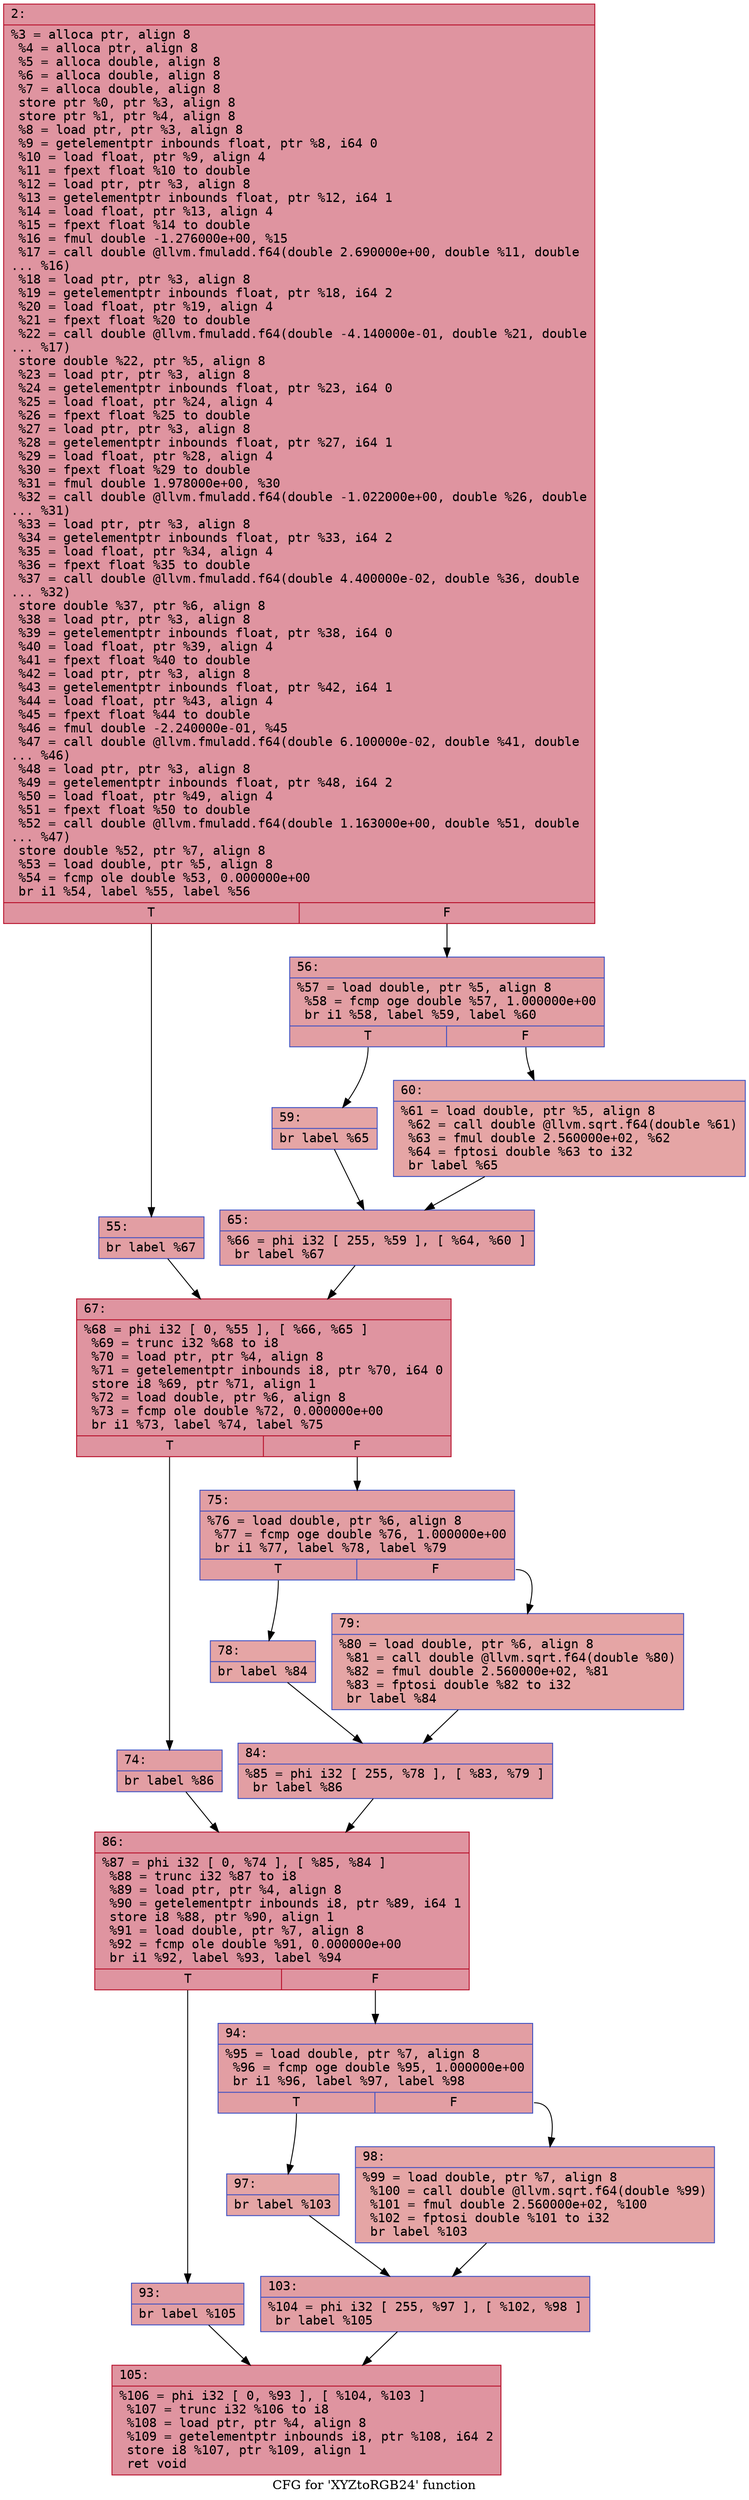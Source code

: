 digraph "CFG for 'XYZtoRGB24' function" {
	label="CFG for 'XYZtoRGB24' function";

	Node0x600000633c50 [shape=record,color="#b70d28ff", style=filled, fillcolor="#b70d2870" fontname="Courier",label="{2:\l|  %3 = alloca ptr, align 8\l  %4 = alloca ptr, align 8\l  %5 = alloca double, align 8\l  %6 = alloca double, align 8\l  %7 = alloca double, align 8\l  store ptr %0, ptr %3, align 8\l  store ptr %1, ptr %4, align 8\l  %8 = load ptr, ptr %3, align 8\l  %9 = getelementptr inbounds float, ptr %8, i64 0\l  %10 = load float, ptr %9, align 4\l  %11 = fpext float %10 to double\l  %12 = load ptr, ptr %3, align 8\l  %13 = getelementptr inbounds float, ptr %12, i64 1\l  %14 = load float, ptr %13, align 4\l  %15 = fpext float %14 to double\l  %16 = fmul double -1.276000e+00, %15\l  %17 = call double @llvm.fmuladd.f64(double 2.690000e+00, double %11, double\l... %16)\l  %18 = load ptr, ptr %3, align 8\l  %19 = getelementptr inbounds float, ptr %18, i64 2\l  %20 = load float, ptr %19, align 4\l  %21 = fpext float %20 to double\l  %22 = call double @llvm.fmuladd.f64(double -4.140000e-01, double %21, double\l... %17)\l  store double %22, ptr %5, align 8\l  %23 = load ptr, ptr %3, align 8\l  %24 = getelementptr inbounds float, ptr %23, i64 0\l  %25 = load float, ptr %24, align 4\l  %26 = fpext float %25 to double\l  %27 = load ptr, ptr %3, align 8\l  %28 = getelementptr inbounds float, ptr %27, i64 1\l  %29 = load float, ptr %28, align 4\l  %30 = fpext float %29 to double\l  %31 = fmul double 1.978000e+00, %30\l  %32 = call double @llvm.fmuladd.f64(double -1.022000e+00, double %26, double\l... %31)\l  %33 = load ptr, ptr %3, align 8\l  %34 = getelementptr inbounds float, ptr %33, i64 2\l  %35 = load float, ptr %34, align 4\l  %36 = fpext float %35 to double\l  %37 = call double @llvm.fmuladd.f64(double 4.400000e-02, double %36, double\l... %32)\l  store double %37, ptr %6, align 8\l  %38 = load ptr, ptr %3, align 8\l  %39 = getelementptr inbounds float, ptr %38, i64 0\l  %40 = load float, ptr %39, align 4\l  %41 = fpext float %40 to double\l  %42 = load ptr, ptr %3, align 8\l  %43 = getelementptr inbounds float, ptr %42, i64 1\l  %44 = load float, ptr %43, align 4\l  %45 = fpext float %44 to double\l  %46 = fmul double -2.240000e-01, %45\l  %47 = call double @llvm.fmuladd.f64(double 6.100000e-02, double %41, double\l... %46)\l  %48 = load ptr, ptr %3, align 8\l  %49 = getelementptr inbounds float, ptr %48, i64 2\l  %50 = load float, ptr %49, align 4\l  %51 = fpext float %50 to double\l  %52 = call double @llvm.fmuladd.f64(double 1.163000e+00, double %51, double\l... %47)\l  store double %52, ptr %7, align 8\l  %53 = load double, ptr %5, align 8\l  %54 = fcmp ole double %53, 0.000000e+00\l  br i1 %54, label %55, label %56\l|{<s0>T|<s1>F}}"];
	Node0x600000633c50:s0 -> Node0x600000633ca0[tooltip="2 -> 55\nProbability 50.00%" ];
	Node0x600000633c50:s1 -> Node0x600000633cf0[tooltip="2 -> 56\nProbability 50.00%" ];
	Node0x600000633ca0 [shape=record,color="#3d50c3ff", style=filled, fillcolor="#be242e70" fontname="Courier",label="{55:\l|  br label %67\l}"];
	Node0x600000633ca0 -> Node0x600000633e30[tooltip="55 -> 67\nProbability 100.00%" ];
	Node0x600000633cf0 [shape=record,color="#3d50c3ff", style=filled, fillcolor="#be242e70" fontname="Courier",label="{56:\l|  %57 = load double, ptr %5, align 8\l  %58 = fcmp oge double %57, 1.000000e+00\l  br i1 %58, label %59, label %60\l|{<s0>T|<s1>F}}"];
	Node0x600000633cf0:s0 -> Node0x600000633d40[tooltip="56 -> 59\nProbability 50.00%" ];
	Node0x600000633cf0:s1 -> Node0x600000633d90[tooltip="56 -> 60\nProbability 50.00%" ];
	Node0x600000633d40 [shape=record,color="#3d50c3ff", style=filled, fillcolor="#c5333470" fontname="Courier",label="{59:\l|  br label %65\l}"];
	Node0x600000633d40 -> Node0x600000633de0[tooltip="59 -> 65\nProbability 100.00%" ];
	Node0x600000633d90 [shape=record,color="#3d50c3ff", style=filled, fillcolor="#c5333470" fontname="Courier",label="{60:\l|  %61 = load double, ptr %5, align 8\l  %62 = call double @llvm.sqrt.f64(double %61)\l  %63 = fmul double 2.560000e+02, %62\l  %64 = fptosi double %63 to i32\l  br label %65\l}"];
	Node0x600000633d90 -> Node0x600000633de0[tooltip="60 -> 65\nProbability 100.00%" ];
	Node0x600000633de0 [shape=record,color="#3d50c3ff", style=filled, fillcolor="#be242e70" fontname="Courier",label="{65:\l|  %66 = phi i32 [ 255, %59 ], [ %64, %60 ]\l  br label %67\l}"];
	Node0x600000633de0 -> Node0x600000633e30[tooltip="65 -> 67\nProbability 100.00%" ];
	Node0x600000633e30 [shape=record,color="#b70d28ff", style=filled, fillcolor="#b70d2870" fontname="Courier",label="{67:\l|  %68 = phi i32 [ 0, %55 ], [ %66, %65 ]\l  %69 = trunc i32 %68 to i8\l  %70 = load ptr, ptr %4, align 8\l  %71 = getelementptr inbounds i8, ptr %70, i64 0\l  store i8 %69, ptr %71, align 1\l  %72 = load double, ptr %6, align 8\l  %73 = fcmp ole double %72, 0.000000e+00\l  br i1 %73, label %74, label %75\l|{<s0>T|<s1>F}}"];
	Node0x600000633e30:s0 -> Node0x600000633e80[tooltip="67 -> 74\nProbability 50.00%" ];
	Node0x600000633e30:s1 -> Node0x600000633ed0[tooltip="67 -> 75\nProbability 50.00%" ];
	Node0x600000633e80 [shape=record,color="#3d50c3ff", style=filled, fillcolor="#be242e70" fontname="Courier",label="{74:\l|  br label %86\l}"];
	Node0x600000633e80 -> Node0x600000634050[tooltip="74 -> 86\nProbability 100.00%" ];
	Node0x600000633ed0 [shape=record,color="#3d50c3ff", style=filled, fillcolor="#be242e70" fontname="Courier",label="{75:\l|  %76 = load double, ptr %6, align 8\l  %77 = fcmp oge double %76, 1.000000e+00\l  br i1 %77, label %78, label %79\l|{<s0>T|<s1>F}}"];
	Node0x600000633ed0:s0 -> Node0x600000633f20[tooltip="75 -> 78\nProbability 50.00%" ];
	Node0x600000633ed0:s1 -> Node0x600000633f70[tooltip="75 -> 79\nProbability 50.00%" ];
	Node0x600000633f20 [shape=record,color="#3d50c3ff", style=filled, fillcolor="#c5333470" fontname="Courier",label="{78:\l|  br label %84\l}"];
	Node0x600000633f20 -> Node0x600000634000[tooltip="78 -> 84\nProbability 100.00%" ];
	Node0x600000633f70 [shape=record,color="#3d50c3ff", style=filled, fillcolor="#c5333470" fontname="Courier",label="{79:\l|  %80 = load double, ptr %6, align 8\l  %81 = call double @llvm.sqrt.f64(double %80)\l  %82 = fmul double 2.560000e+02, %81\l  %83 = fptosi double %82 to i32\l  br label %84\l}"];
	Node0x600000633f70 -> Node0x600000634000[tooltip="79 -> 84\nProbability 100.00%" ];
	Node0x600000634000 [shape=record,color="#3d50c3ff", style=filled, fillcolor="#be242e70" fontname="Courier",label="{84:\l|  %85 = phi i32 [ 255, %78 ], [ %83, %79 ]\l  br label %86\l}"];
	Node0x600000634000 -> Node0x600000634050[tooltip="84 -> 86\nProbability 100.00%" ];
	Node0x600000634050 [shape=record,color="#b70d28ff", style=filled, fillcolor="#b70d2870" fontname="Courier",label="{86:\l|  %87 = phi i32 [ 0, %74 ], [ %85, %84 ]\l  %88 = trunc i32 %87 to i8\l  %89 = load ptr, ptr %4, align 8\l  %90 = getelementptr inbounds i8, ptr %89, i64 1\l  store i8 %88, ptr %90, align 1\l  %91 = load double, ptr %7, align 8\l  %92 = fcmp ole double %91, 0.000000e+00\l  br i1 %92, label %93, label %94\l|{<s0>T|<s1>F}}"];
	Node0x600000634050:s0 -> Node0x6000006340a0[tooltip="86 -> 93\nProbability 50.00%" ];
	Node0x600000634050:s1 -> Node0x6000006340f0[tooltip="86 -> 94\nProbability 50.00%" ];
	Node0x6000006340a0 [shape=record,color="#3d50c3ff", style=filled, fillcolor="#be242e70" fontname="Courier",label="{93:\l|  br label %105\l}"];
	Node0x6000006340a0 -> Node0x600000634230[tooltip="93 -> 105\nProbability 100.00%" ];
	Node0x6000006340f0 [shape=record,color="#3d50c3ff", style=filled, fillcolor="#be242e70" fontname="Courier",label="{94:\l|  %95 = load double, ptr %7, align 8\l  %96 = fcmp oge double %95, 1.000000e+00\l  br i1 %96, label %97, label %98\l|{<s0>T|<s1>F}}"];
	Node0x6000006340f0:s0 -> Node0x600000634140[tooltip="94 -> 97\nProbability 50.00%" ];
	Node0x6000006340f0:s1 -> Node0x600000634190[tooltip="94 -> 98\nProbability 50.00%" ];
	Node0x600000634140 [shape=record,color="#3d50c3ff", style=filled, fillcolor="#c5333470" fontname="Courier",label="{97:\l|  br label %103\l}"];
	Node0x600000634140 -> Node0x6000006341e0[tooltip="97 -> 103\nProbability 100.00%" ];
	Node0x600000634190 [shape=record,color="#3d50c3ff", style=filled, fillcolor="#c5333470" fontname="Courier",label="{98:\l|  %99 = load double, ptr %7, align 8\l  %100 = call double @llvm.sqrt.f64(double %99)\l  %101 = fmul double 2.560000e+02, %100\l  %102 = fptosi double %101 to i32\l  br label %103\l}"];
	Node0x600000634190 -> Node0x6000006341e0[tooltip="98 -> 103\nProbability 100.00%" ];
	Node0x6000006341e0 [shape=record,color="#3d50c3ff", style=filled, fillcolor="#be242e70" fontname="Courier",label="{103:\l|  %104 = phi i32 [ 255, %97 ], [ %102, %98 ]\l  br label %105\l}"];
	Node0x6000006341e0 -> Node0x600000634230[tooltip="103 -> 105\nProbability 100.00%" ];
	Node0x600000634230 [shape=record,color="#b70d28ff", style=filled, fillcolor="#b70d2870" fontname="Courier",label="{105:\l|  %106 = phi i32 [ 0, %93 ], [ %104, %103 ]\l  %107 = trunc i32 %106 to i8\l  %108 = load ptr, ptr %4, align 8\l  %109 = getelementptr inbounds i8, ptr %108, i64 2\l  store i8 %107, ptr %109, align 1\l  ret void\l}"];
}
